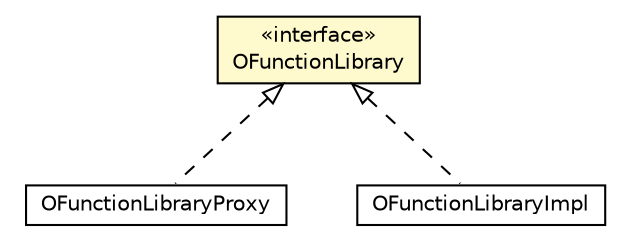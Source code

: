 #!/usr/local/bin/dot
#
# Class diagram 
# Generated by UMLGraph version R5_6-24-gf6e263 (http://www.umlgraph.org/)
#

digraph G {
	edge [fontname="Helvetica",fontsize=10,labelfontname="Helvetica",labelfontsize=10];
	node [fontname="Helvetica",fontsize=10,shape=plaintext];
	nodesep=0.25;
	ranksep=0.5;
	// com.orientechnologies.orient.core.metadata.function.OFunctionLibraryProxy
	c1807007 [label=<<table title="com.orientechnologies.orient.core.metadata.function.OFunctionLibraryProxy" border="0" cellborder="1" cellspacing="0" cellpadding="2" port="p" href="./OFunctionLibraryProxy.html">
		<tr><td><table border="0" cellspacing="0" cellpadding="1">
<tr><td align="center" balign="center"> OFunctionLibraryProxy </td></tr>
		</table></td></tr>
		</table>>, URL="./OFunctionLibraryProxy.html", fontname="Helvetica", fontcolor="black", fontsize=10.0];
	// com.orientechnologies.orient.core.metadata.function.OFunctionLibraryImpl
	c1807010 [label=<<table title="com.orientechnologies.orient.core.metadata.function.OFunctionLibraryImpl" border="0" cellborder="1" cellspacing="0" cellpadding="2" port="p" href="./OFunctionLibraryImpl.html">
		<tr><td><table border="0" cellspacing="0" cellpadding="1">
<tr><td align="center" balign="center"> OFunctionLibraryImpl </td></tr>
		</table></td></tr>
		</table>>, URL="./OFunctionLibraryImpl.html", fontname="Helvetica", fontcolor="black", fontsize=10.0];
	// com.orientechnologies.orient.core.metadata.function.OFunctionLibrary
	c1807011 [label=<<table title="com.orientechnologies.orient.core.metadata.function.OFunctionLibrary" border="0" cellborder="1" cellspacing="0" cellpadding="2" port="p" bgcolor="lemonChiffon" href="./OFunctionLibrary.html">
		<tr><td><table border="0" cellspacing="0" cellpadding="1">
<tr><td align="center" balign="center"> &#171;interface&#187; </td></tr>
<tr><td align="center" balign="center"> OFunctionLibrary </td></tr>
		</table></td></tr>
		</table>>, URL="./OFunctionLibrary.html", fontname="Helvetica", fontcolor="black", fontsize=10.0];
	//com.orientechnologies.orient.core.metadata.function.OFunctionLibraryProxy implements com.orientechnologies.orient.core.metadata.function.OFunctionLibrary
	c1807011:p -> c1807007:p [dir=back,arrowtail=empty,style=dashed];
	//com.orientechnologies.orient.core.metadata.function.OFunctionLibraryImpl implements com.orientechnologies.orient.core.metadata.function.OFunctionLibrary
	c1807011:p -> c1807010:p [dir=back,arrowtail=empty,style=dashed];
}


